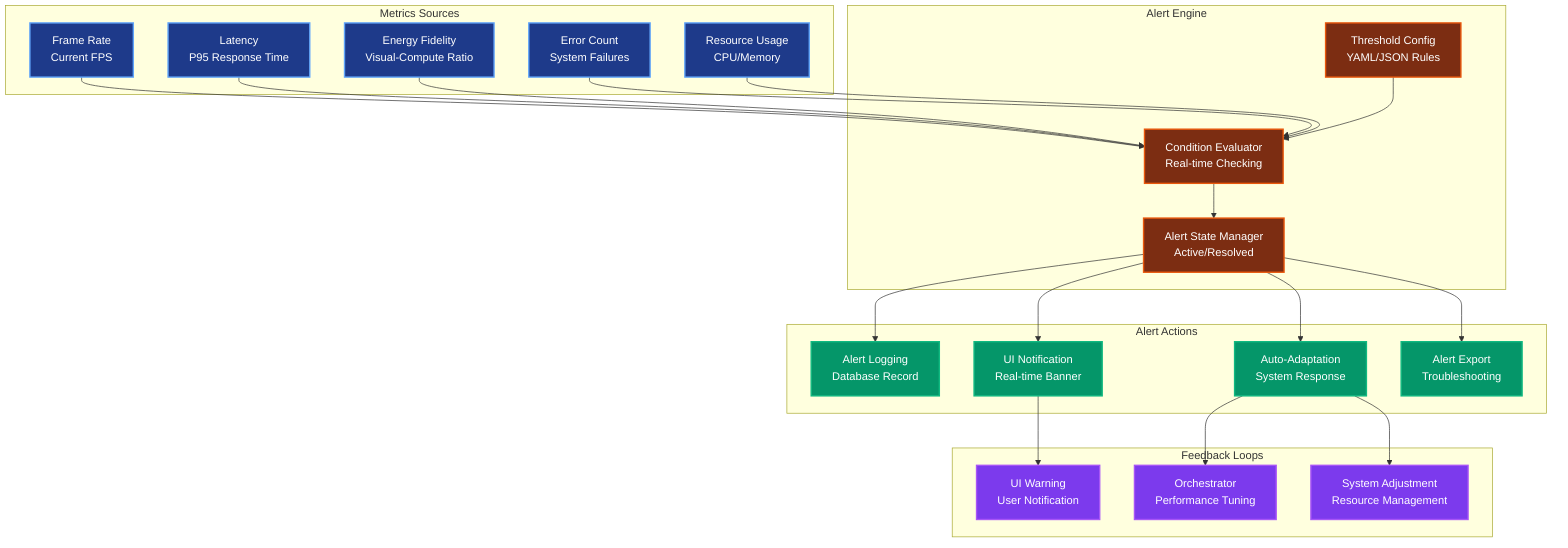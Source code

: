 graph TD
    subgraph "Metrics Sources"
        FRAME[Frame Rate<br/>Current FPS]
        LATENCY[Latency<br/>P95 Response Time]
        ENERGY[Energy Fidelity<br/>Visual-Compute Ratio]
        ERRORS[Error Count<br/>System Failures]
        RESOURCES[Resource Usage<br/>CPU/Memory]
    end
    
    subgraph "Alert Engine"
        THRESHOLDS[Threshold Config<br/>YAML/JSON Rules]
        EVALUATOR[Condition Evaluator<br/>Real-time Checking]
        STATE[Alert State Manager<br/>Active/Resolved]
    end
    
    subgraph "Alert Actions"
        LOG[Alert Logging<br/>Database Record]
        NOTIFY[UI Notification<br/>Real-time Banner]
        ADAPT[Auto-Adaptation<br/>System Response]
        EXPORT[Alert Export<br/>Troubleshooting]
    end
    
    subgraph "Feedback Loops"
        ORCHESTRATOR_ADAPT[Orchestrator<br/>Performance Tuning]
        UI_WARN[UI Warning<br/>User Notification]
        SYSTEM_ADJUST[System Adjustment<br/>Resource Management]
    end
    
    FRAME --> EVALUATOR
    LATENCY --> EVALUATOR
    ENERGY --> EVALUATOR
    ERRORS --> EVALUATOR
    RESOURCES --> EVALUATOR
    
    THRESHOLDS --> EVALUATOR
    EVALUATOR --> STATE
    
    STATE --> LOG
    STATE --> NOTIFY
    STATE --> ADAPT
    STATE --> EXPORT
    
    ADAPT --> ORCHESTRATOR_ADAPT
    NOTIFY --> UI_WARN
    ADAPT --> SYSTEM_ADJUST
    
    %% Styling
    classDef metrics fill:#1e3a8a,stroke:#60a5fa,stroke-width:2px,color:#fff
    classDef engine fill:#7c2d12,stroke:#ea580c,stroke-width:2px,color:#fff
    classDef actions fill:#059669,stroke:#10b981,stroke-width:2px,color:#fff
    classDef feedback fill:#7c3aed,stroke:#a855f7,stroke-width:2px,color:#fff
    
    class FRAME,LATENCY,ENERGY,ERRORS,RESOURCES metrics
    class THRESHOLDS,EVALUATOR,STATE engine
    class LOG,NOTIFY,ADAPT,EXPORT actions
    class ORCHESTRATOR_ADAPT,UI_WARN,SYSTEM_ADJUST feedback